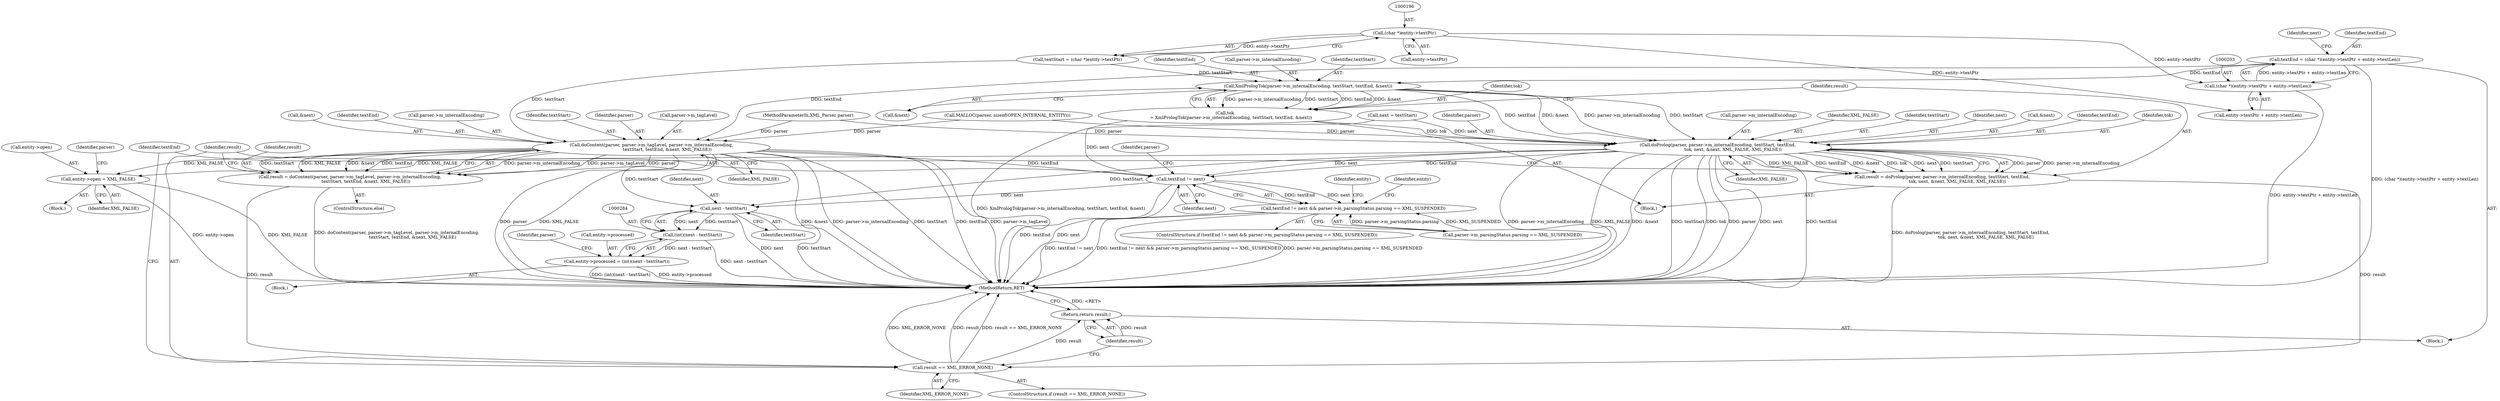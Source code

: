 digraph "0_libexpat_c20b758c332d9a13afbbb276d30db1d183a85d43_2@integer" {
"1000200" [label="(Call,textEnd = (char *)(entity->textPtr + entity->textLen))"];
"1000202" [label="(Call,(char *)(entity->textPtr + entity->textLen))"];
"1000195" [label="(Call,(char *)entity->textPtr)"];
"1000222" [label="(Call,XmlPrologTok(parser->m_internalEncoding, textStart, textEnd, &next))"];
"1000220" [label="(Call,tok\n         = XmlPrologTok(parser->m_internalEncoding, textStart, textEnd, &next))"];
"1000232" [label="(Call,doProlog(parser, parser->m_internalEncoding, textStart, textEnd,\n                      tok, next, &next, XML_FALSE, XML_FALSE))"];
"1000230" [label="(Call,result = doProlog(parser, parser->m_internalEncoding, textStart, textEnd,\n                      tok, next, &next, XML_FALSE, XML_FALSE))"];
"1000262" [label="(Call,result == XML_ERROR_NONE)"];
"1000319" [label="(Return,return result;)"];
"1000268" [label="(Call,textEnd != next)"];
"1000267" [label="(Call,textEnd != next && parser->m_parsingStatus.parsing == XML_SUSPENDED)"];
"1000285" [label="(Call,next - textStart)"];
"1000283" [label="(Call,(int)(next - textStart))"];
"1000279" [label="(Call,entity->processed = (int)(next - textStart))"];
"1000295" [label="(Call,entity->open = XML_FALSE)"];
"1000248" [label="(Call,doContent(parser, parser->m_tagLevel, parser->m_internalEncoding,\n                       textStart, textEnd, &next, XML_FALSE))"];
"1000246" [label="(Call,result = doContent(parser, parser->m_tagLevel, parser->m_internalEncoding,\n                       textStart, textEnd, &next, XML_FALSE))"];
"1000285" [label="(Call,next - textStart)"];
"1000249" [label="(Identifier,parser)"];
"1000226" [label="(Identifier,textStart)"];
"1000268" [label="(Call,textEnd != next)"];
"1000274" [label="(Identifier,parser)"];
"1000283" [label="(Call,(int)(next - textStart))"];
"1000247" [label="(Identifier,result)"];
"1000220" [label="(Call,tok\n         = XmlPrologTok(parser->m_internalEncoding, textStart, textEnd, &next))"];
"1000279" [label="(Call,entity->processed = (int)(next - textStart))"];
"1000244" [label="(Identifier,XML_FALSE)"];
"1000106" [label="(Block,)"];
"1000204" [label="(Call,entity->textPtr + entity->textLen)"];
"1000267" [label="(Call,textEnd != next && parser->m_parsingStatus.parsing == XML_SUSPENDED)"];
"1000302" [label="(Identifier,parser)"];
"1000243" [label="(Identifier,XML_FALSE)"];
"1000223" [label="(Call,parser->m_internalEncoding)"];
"1000221" [label="(Identifier,tok)"];
"1000232" [label="(Call,doProlog(parser, parser->m_internalEncoding, textStart, textEnd,\n                      tok, next, &next, XML_FALSE, XML_FALSE))"];
"1000197" [label="(Call,entity->textPtr)"];
"1000237" [label="(Identifier,textStart)"];
"1000264" [label="(Identifier,XML_ERROR_NONE)"];
"1000278" [label="(Block,)"];
"1000299" [label="(Identifier,XML_FALSE)"];
"1000295" [label="(Call,entity->open = XML_FALSE)"];
"1000297" [label="(Identifier,entity)"];
"1000286" [label="(Identifier,next)"];
"1000266" [label="(ControlStructure,if (textEnd != next && parser->m_parsingStatus.parsing == XML_SUSPENDED))"];
"1000270" [label="(Identifier,next)"];
"1000212" [label="(Identifier,next)"];
"1000240" [label="(Identifier,next)"];
"1000253" [label="(Call,parser->m_internalEncoding)"];
"1000256" [label="(Identifier,textStart)"];
"1000258" [label="(Call,&next)"];
"1000319" [label="(Return,return result;)"];
"1000193" [label="(Call,textStart = (char *)entity->textPtr)"];
"1000135" [label="(Call,MALLOC(parser, sizeof(OPEN_INTERNAL_ENTITY)))"];
"1000230" [label="(Call,result = doProlog(parser, parser->m_internalEncoding, textStart, textEnd,\n                      tok, next, &next, XML_FALSE, XML_FALSE))"];
"1000260" [label="(Identifier,XML_FALSE)"];
"1000262" [label="(Call,result == XML_ERROR_NONE)"];
"1000320" [label="(Identifier,result)"];
"1000257" [label="(Identifier,textEnd)"];
"1000211" [label="(Call,next = textStart)"];
"1000281" [label="(Identifier,entity)"];
"1000263" [label="(Identifier,result)"];
"1000241" [label="(Call,&next)"];
"1000227" [label="(Identifier,textEnd)"];
"1000200" [label="(Call,textEnd = (char *)(entity->textPtr + entity->textLen))"];
"1000269" [label="(Identifier,textEnd)"];
"1000246" [label="(Call,result = doContent(parser, parser->m_tagLevel, parser->m_internalEncoding,\n                       textStart, textEnd, &next, XML_FALSE))"];
"1000287" [label="(Identifier,textStart)"];
"1000238" [label="(Identifier,textEnd)"];
"1000294" [label="(Block,)"];
"1000222" [label="(Call,XmlPrologTok(parser->m_internalEncoding, textStart, textEnd, &next))"];
"1000231" [label="(Identifier,result)"];
"1000239" [label="(Identifier,tok)"];
"1000195" [label="(Call,(char *)entity->textPtr)"];
"1000228" [label="(Call,&next)"];
"1000280" [label="(Call,entity->processed)"];
"1000218" [label="(Block,)"];
"1000201" [label="(Identifier,textEnd)"];
"1000321" [label="(MethodReturn,RET)"];
"1000261" [label="(ControlStructure,if (result == XML_ERROR_NONE))"];
"1000233" [label="(Identifier,parser)"];
"1000234" [label="(Call,parser->m_internalEncoding)"];
"1000271" [label="(Call,parser->m_parsingStatus.parsing == XML_SUSPENDED)"];
"1000296" [label="(Call,entity->open)"];
"1000250" [label="(Call,parser->m_tagLevel)"];
"1000202" [label="(Call,(char *)(entity->textPtr + entity->textLen))"];
"1000245" [label="(ControlStructure,else)"];
"1000103" [label="(MethodParameterIn,XML_Parser parser)"];
"1000248" [label="(Call,doContent(parser, parser->m_tagLevel, parser->m_internalEncoding,\n                       textStart, textEnd, &next, XML_FALSE))"];
"1000290" [label="(Identifier,parser)"];
"1000200" -> "1000106"  [label="AST: "];
"1000200" -> "1000202"  [label="CFG: "];
"1000201" -> "1000200"  [label="AST: "];
"1000202" -> "1000200"  [label="AST: "];
"1000212" -> "1000200"  [label="CFG: "];
"1000200" -> "1000321"  [label="DDG: (char *)(entity->textPtr + entity->textLen)"];
"1000202" -> "1000200"  [label="DDG: entity->textPtr + entity->textLen"];
"1000200" -> "1000222"  [label="DDG: textEnd"];
"1000200" -> "1000248"  [label="DDG: textEnd"];
"1000202" -> "1000204"  [label="CFG: "];
"1000203" -> "1000202"  [label="AST: "];
"1000204" -> "1000202"  [label="AST: "];
"1000202" -> "1000321"  [label="DDG: entity->textPtr + entity->textLen"];
"1000195" -> "1000202"  [label="DDG: entity->textPtr"];
"1000195" -> "1000193"  [label="AST: "];
"1000195" -> "1000197"  [label="CFG: "];
"1000196" -> "1000195"  [label="AST: "];
"1000197" -> "1000195"  [label="AST: "];
"1000193" -> "1000195"  [label="CFG: "];
"1000195" -> "1000193"  [label="DDG: entity->textPtr"];
"1000195" -> "1000204"  [label="DDG: entity->textPtr"];
"1000222" -> "1000220"  [label="AST: "];
"1000222" -> "1000228"  [label="CFG: "];
"1000223" -> "1000222"  [label="AST: "];
"1000226" -> "1000222"  [label="AST: "];
"1000227" -> "1000222"  [label="AST: "];
"1000228" -> "1000222"  [label="AST: "];
"1000220" -> "1000222"  [label="CFG: "];
"1000222" -> "1000220"  [label="DDG: parser->m_internalEncoding"];
"1000222" -> "1000220"  [label="DDG: textStart"];
"1000222" -> "1000220"  [label="DDG: textEnd"];
"1000222" -> "1000220"  [label="DDG: &next"];
"1000193" -> "1000222"  [label="DDG: textStart"];
"1000222" -> "1000232"  [label="DDG: parser->m_internalEncoding"];
"1000222" -> "1000232"  [label="DDG: textStart"];
"1000222" -> "1000232"  [label="DDG: textEnd"];
"1000222" -> "1000232"  [label="DDG: &next"];
"1000220" -> "1000218"  [label="AST: "];
"1000221" -> "1000220"  [label="AST: "];
"1000231" -> "1000220"  [label="CFG: "];
"1000220" -> "1000321"  [label="DDG: XmlPrologTok(parser->m_internalEncoding, textStart, textEnd, &next)"];
"1000220" -> "1000232"  [label="DDG: tok"];
"1000232" -> "1000230"  [label="AST: "];
"1000232" -> "1000244"  [label="CFG: "];
"1000233" -> "1000232"  [label="AST: "];
"1000234" -> "1000232"  [label="AST: "];
"1000237" -> "1000232"  [label="AST: "];
"1000238" -> "1000232"  [label="AST: "];
"1000239" -> "1000232"  [label="AST: "];
"1000240" -> "1000232"  [label="AST: "];
"1000241" -> "1000232"  [label="AST: "];
"1000243" -> "1000232"  [label="AST: "];
"1000244" -> "1000232"  [label="AST: "];
"1000230" -> "1000232"  [label="CFG: "];
"1000232" -> "1000321"  [label="DDG: textStart"];
"1000232" -> "1000321"  [label="DDG: tok"];
"1000232" -> "1000321"  [label="DDG: parser"];
"1000232" -> "1000321"  [label="DDG: next"];
"1000232" -> "1000321"  [label="DDG: textEnd"];
"1000232" -> "1000321"  [label="DDG: parser->m_internalEncoding"];
"1000232" -> "1000321"  [label="DDG: XML_FALSE"];
"1000232" -> "1000321"  [label="DDG: &next"];
"1000232" -> "1000230"  [label="DDG: parser"];
"1000232" -> "1000230"  [label="DDG: parser->m_internalEncoding"];
"1000232" -> "1000230"  [label="DDG: XML_FALSE"];
"1000232" -> "1000230"  [label="DDG: textEnd"];
"1000232" -> "1000230"  [label="DDG: &next"];
"1000232" -> "1000230"  [label="DDG: tok"];
"1000232" -> "1000230"  [label="DDG: next"];
"1000232" -> "1000230"  [label="DDG: textStart"];
"1000135" -> "1000232"  [label="DDG: parser"];
"1000103" -> "1000232"  [label="DDG: parser"];
"1000211" -> "1000232"  [label="DDG: next"];
"1000232" -> "1000268"  [label="DDG: textEnd"];
"1000232" -> "1000268"  [label="DDG: next"];
"1000232" -> "1000285"  [label="DDG: textStart"];
"1000232" -> "1000295"  [label="DDG: XML_FALSE"];
"1000230" -> "1000218"  [label="AST: "];
"1000231" -> "1000230"  [label="AST: "];
"1000263" -> "1000230"  [label="CFG: "];
"1000230" -> "1000321"  [label="DDG: doProlog(parser, parser->m_internalEncoding, textStart, textEnd,\n                      tok, next, &next, XML_FALSE, XML_FALSE)"];
"1000230" -> "1000262"  [label="DDG: result"];
"1000262" -> "1000261"  [label="AST: "];
"1000262" -> "1000264"  [label="CFG: "];
"1000263" -> "1000262"  [label="AST: "];
"1000264" -> "1000262"  [label="AST: "];
"1000269" -> "1000262"  [label="CFG: "];
"1000320" -> "1000262"  [label="CFG: "];
"1000262" -> "1000321"  [label="DDG: XML_ERROR_NONE"];
"1000262" -> "1000321"  [label="DDG: result"];
"1000262" -> "1000321"  [label="DDG: result == XML_ERROR_NONE"];
"1000246" -> "1000262"  [label="DDG: result"];
"1000262" -> "1000319"  [label="DDG: result"];
"1000319" -> "1000106"  [label="AST: "];
"1000319" -> "1000320"  [label="CFG: "];
"1000320" -> "1000319"  [label="AST: "];
"1000321" -> "1000319"  [label="CFG: "];
"1000319" -> "1000321"  [label="DDG: <RET>"];
"1000320" -> "1000319"  [label="DDG: result"];
"1000268" -> "1000267"  [label="AST: "];
"1000268" -> "1000270"  [label="CFG: "];
"1000269" -> "1000268"  [label="AST: "];
"1000270" -> "1000268"  [label="AST: "];
"1000274" -> "1000268"  [label="CFG: "];
"1000267" -> "1000268"  [label="CFG: "];
"1000268" -> "1000321"  [label="DDG: textEnd"];
"1000268" -> "1000321"  [label="DDG: next"];
"1000268" -> "1000267"  [label="DDG: textEnd"];
"1000268" -> "1000267"  [label="DDG: next"];
"1000248" -> "1000268"  [label="DDG: textEnd"];
"1000211" -> "1000268"  [label="DDG: next"];
"1000268" -> "1000285"  [label="DDG: next"];
"1000267" -> "1000266"  [label="AST: "];
"1000267" -> "1000271"  [label="CFG: "];
"1000271" -> "1000267"  [label="AST: "];
"1000281" -> "1000267"  [label="CFG: "];
"1000297" -> "1000267"  [label="CFG: "];
"1000267" -> "1000321"  [label="DDG: textEnd != next"];
"1000267" -> "1000321"  [label="DDG: textEnd != next && parser->m_parsingStatus.parsing == XML_SUSPENDED"];
"1000267" -> "1000321"  [label="DDG: parser->m_parsingStatus.parsing == XML_SUSPENDED"];
"1000271" -> "1000267"  [label="DDG: parser->m_parsingStatus.parsing"];
"1000271" -> "1000267"  [label="DDG: XML_SUSPENDED"];
"1000285" -> "1000283"  [label="AST: "];
"1000285" -> "1000287"  [label="CFG: "];
"1000286" -> "1000285"  [label="AST: "];
"1000287" -> "1000285"  [label="AST: "];
"1000283" -> "1000285"  [label="CFG: "];
"1000285" -> "1000321"  [label="DDG: next"];
"1000285" -> "1000321"  [label="DDG: textStart"];
"1000285" -> "1000283"  [label="DDG: next"];
"1000285" -> "1000283"  [label="DDG: textStart"];
"1000248" -> "1000285"  [label="DDG: textStart"];
"1000283" -> "1000279"  [label="AST: "];
"1000284" -> "1000283"  [label="AST: "];
"1000279" -> "1000283"  [label="CFG: "];
"1000283" -> "1000321"  [label="DDG: next - textStart"];
"1000283" -> "1000279"  [label="DDG: next - textStart"];
"1000279" -> "1000278"  [label="AST: "];
"1000280" -> "1000279"  [label="AST: "];
"1000290" -> "1000279"  [label="CFG: "];
"1000279" -> "1000321"  [label="DDG: entity->processed"];
"1000279" -> "1000321"  [label="DDG: (int)(next - textStart)"];
"1000295" -> "1000294"  [label="AST: "];
"1000295" -> "1000299"  [label="CFG: "];
"1000296" -> "1000295"  [label="AST: "];
"1000299" -> "1000295"  [label="AST: "];
"1000302" -> "1000295"  [label="CFG: "];
"1000295" -> "1000321"  [label="DDG: entity->open"];
"1000295" -> "1000321"  [label="DDG: XML_FALSE"];
"1000248" -> "1000295"  [label="DDG: XML_FALSE"];
"1000248" -> "1000246"  [label="AST: "];
"1000248" -> "1000260"  [label="CFG: "];
"1000249" -> "1000248"  [label="AST: "];
"1000250" -> "1000248"  [label="AST: "];
"1000253" -> "1000248"  [label="AST: "];
"1000256" -> "1000248"  [label="AST: "];
"1000257" -> "1000248"  [label="AST: "];
"1000258" -> "1000248"  [label="AST: "];
"1000260" -> "1000248"  [label="AST: "];
"1000246" -> "1000248"  [label="CFG: "];
"1000248" -> "1000321"  [label="DDG: XML_FALSE"];
"1000248" -> "1000321"  [label="DDG: parser->m_internalEncoding"];
"1000248" -> "1000321"  [label="DDG: &next"];
"1000248" -> "1000321"  [label="DDG: textEnd"];
"1000248" -> "1000321"  [label="DDG: parser->m_tagLevel"];
"1000248" -> "1000321"  [label="DDG: textStart"];
"1000248" -> "1000321"  [label="DDG: parser"];
"1000248" -> "1000246"  [label="DDG: parser->m_internalEncoding"];
"1000248" -> "1000246"  [label="DDG: parser->m_tagLevel"];
"1000248" -> "1000246"  [label="DDG: parser"];
"1000248" -> "1000246"  [label="DDG: textStart"];
"1000248" -> "1000246"  [label="DDG: XML_FALSE"];
"1000248" -> "1000246"  [label="DDG: &next"];
"1000248" -> "1000246"  [label="DDG: textEnd"];
"1000135" -> "1000248"  [label="DDG: parser"];
"1000103" -> "1000248"  [label="DDG: parser"];
"1000193" -> "1000248"  [label="DDG: textStart"];
"1000246" -> "1000245"  [label="AST: "];
"1000247" -> "1000246"  [label="AST: "];
"1000263" -> "1000246"  [label="CFG: "];
"1000246" -> "1000321"  [label="DDG: doContent(parser, parser->m_tagLevel, parser->m_internalEncoding,\n                       textStart, textEnd, &next, XML_FALSE)"];
}

